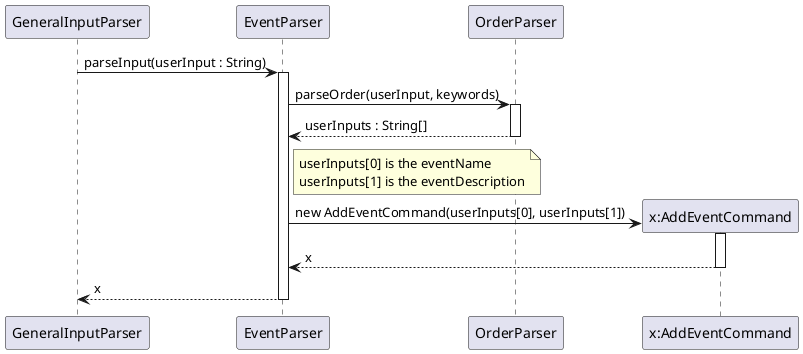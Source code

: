 @startuml 
participant "GeneralInputParser" as GIP
participant "EventParser" as EP
participant "OrderParser" as OP

GIP -> EP: parseInput(userInput : String)
activate EP
EP -> OP: parseOrder(userInput, keywords)
activate OP
OP --> EP : userInputs : String[]
deactivate OP
note right of EP : userInputs[0] is the eventName\nuserInputs[1] is the eventDescription

create "x:AddEventCommand" AS AddEventCommand
EP -> AddEventCommand: new AddEventCommand(userInputs[0], userInputs[1]) 
activate AddEventCommand
AddEventCommand --> EP : x
deactivate AddEventCommand

EP --> GIP : x
deactivate EP

@enduml